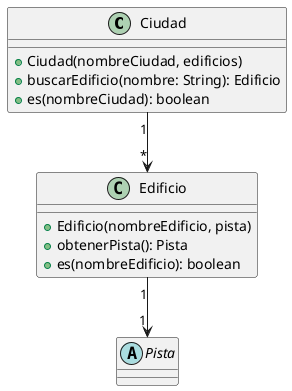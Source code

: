 @startuml

class Ciudad {
    + Ciudad(nombreCiudad, edificios)
    + buscarEdificio(nombre: String): Edificio
    + es(nombreCiudad): boolean
}

class Edificio {
    + Edificio(nombreEdificio, pista)
    + obtenerPista(): Pista
    + es(nombreEdificio): boolean
}

abstract class Pista

Ciudad "1" --> "*" Edificio
Edificio "1" --> "1" Pista

@enduml
